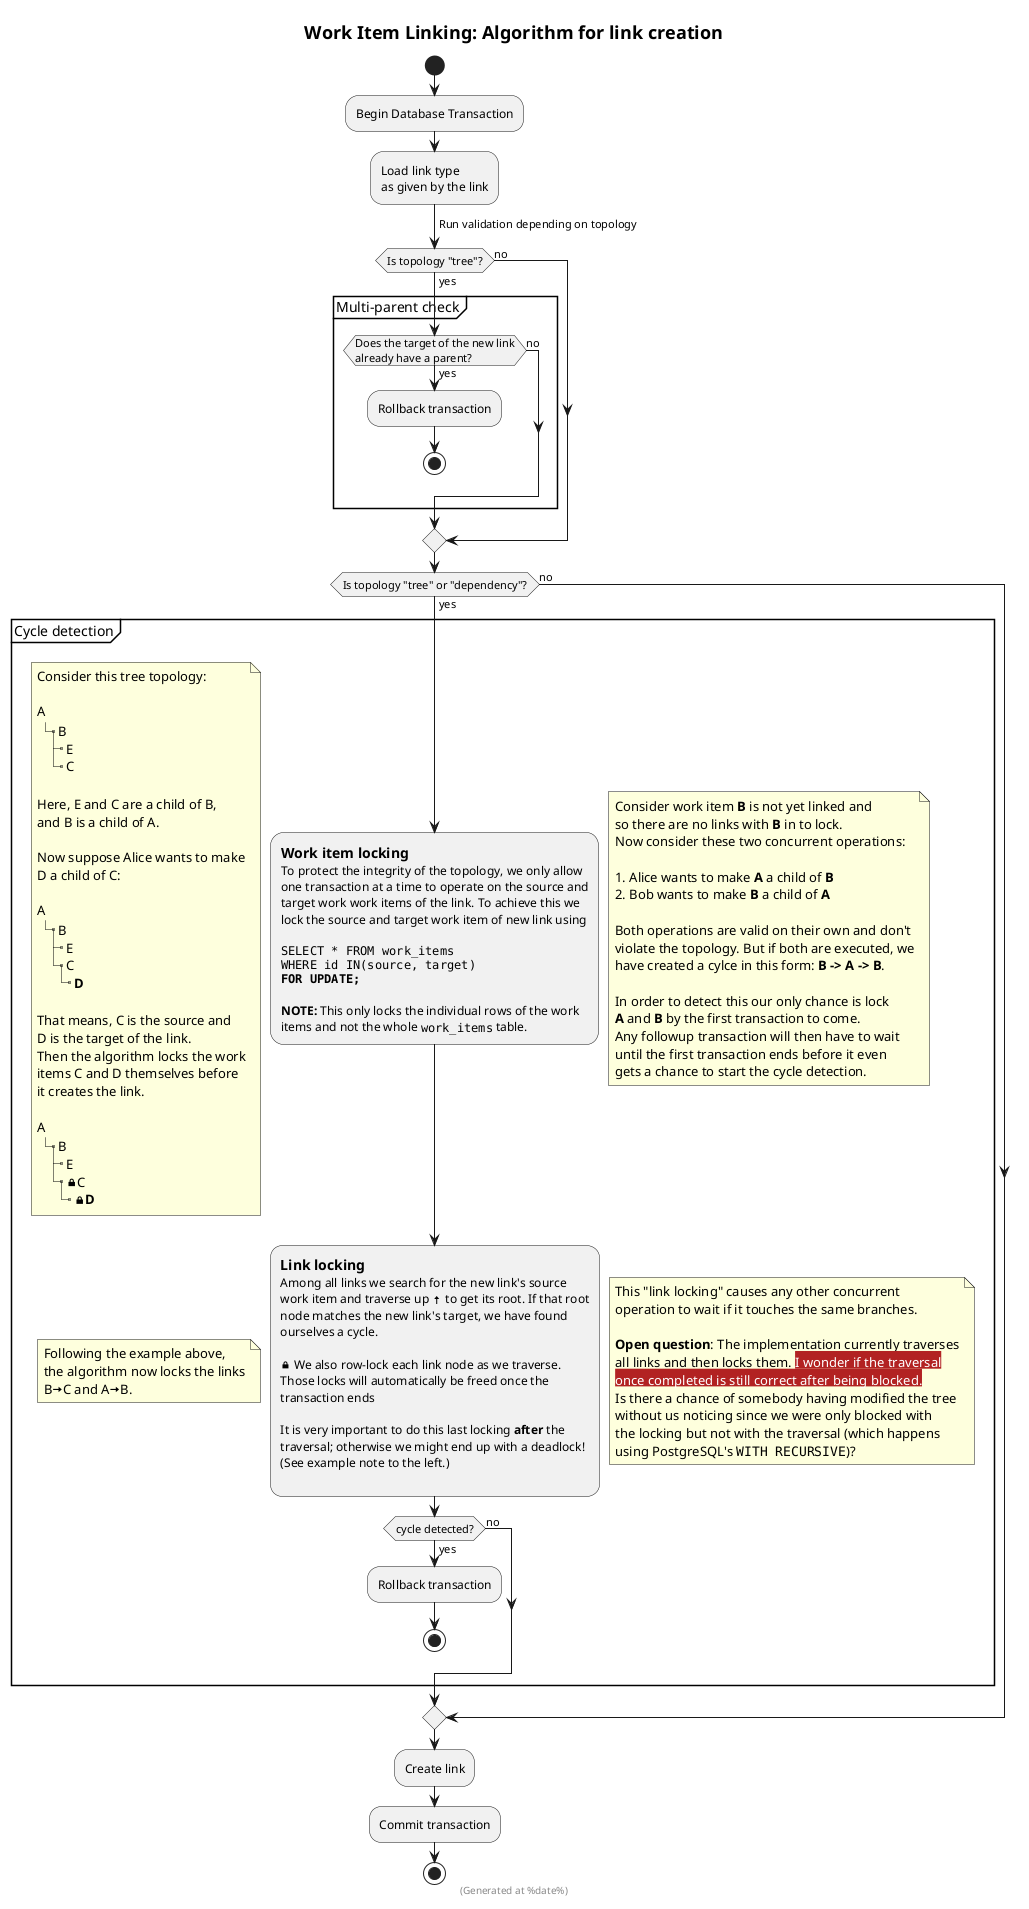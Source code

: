 @startuml

' This is a PlantUML activity diagram.
' To generate a PNG diagram from this file follow these steps:
' $ wget -o plantuml.jar http://sourceforge.net/projects/plantuml/files/plantuml.jar/download
' $ java -jar plantuml.jar -verbose link_creation.puml

skinparam titleBorderRoundCorner 15
skinparam titleBorderThickness 2
skinparam monochrome false

title 
    = Work Item Linking: Algorithm for link creation
end title

footer
(Generated at %date%)
end footer

start
:Begin Database Transaction;
:Load link type
as given by the link;
->Run validation depending on topology;


if (Is topology "tree"?) then (yes)
    partition "Multi-parent check" {        
        if (Does the target of the new link\nalready have a parent?) then (yes)
            :Rollback transaction;
            stop
        else (no)
        endif    
    }
else (no)
endif


if (Is topology "tree" or "dependency"?) then (yes)
    partition "Cycle detection" {
        :== Work item locking
        To protect the integrity of the topology, we only allow
        one transaction at a time to operate on the source and
        target work work items of the link. To achieve this we
        lock the source and target work item of new link using

        ""SELECT * FROM work_items""
        ""WHERE id IN(source, target)""
        **""FOR UPDATE;""**

        **NOTE:** This only locks the individual rows of the work
        items and not the whole ""work_items"" table.;
        note right
            Consider work item **B** is not yet linked and
            so there are no links with **B** in to lock.
            Now consider these two concurrent operations:

            # Alice wants to make **A** a child of **B**
            # Bob wants to make **B** a child of **A**

            Both operations are valid on their own and don't
            violate the topology. But if both are executed, we
            have created a cylce in this form: **B -> A -> B**.

            In order to detect this our only chance is lock
            **A** and **B** by the first transaction to come.
            Any followup transaction will then have to wait
            until the first transaction ends before it even
            gets a chance to start the cycle detection.
        end note
        note left
            Consider this tree topology:

            A
            |_ B
              |_ E
              |_ C

            Here, E and C are a child of B,
            and B is a child of A.
            
            Now suppose Alice wants to make
            D a child of C:

            A
            |_ B
              |_ E
              |_ C
                |_ **D**
            
            That means, C is the source and
            D is the target of the link.
            Then the algorithm locks the work
            items C and D themselves before
            it creates the link.

            A
            |_ B
              |_ E
              |_ <&lock-locked>C
                |_ <&lock-locked>**D**
        end note

        :== Link locking
        Among all links we search for the new link's source
        work item and traverse up <&arrow-top> to get its root. If that root
        node matches the new link's target, we have found
        ourselves a cycle.

        <&lock-locked> We also row-lock each link node as we traverse.
        Those locks will automatically be freed once the
        transaction ends

        It is very important to do this last locking **after** the
        traversal; otherwise we might end up with a deadlock!
        (See example note to the left.)
        ;
        note right
            This "link locking" causes any other concurrent
            operation to wait if it touches the same branches.

            **Open question**: The implementation currently traverses
            all links and then locks them. <back:FireBrick><color:white>I wonder if the traversal
            <back:FireBrick><color:white>once completed is still correct after being blocked.
            Is there a chance of somebody having modified the tree
            without us noticing since we were only blocked with
            the locking but not with the traversal (which happens
            using PostgreSQL's ""WITH RECURSIVE"")?
        end note
        note left
            Following the example above,
            the algorithm now locks the links
            B<&arrow-right>C and A<&arrow-right>B.
        end note

        if (cycle detected?) then (yes)
            :Rollback transaction;
            stop
        else (no)
        endif
    }
else (no)    
endif

:Create link;
:Commit transaction;

stop

@enduml